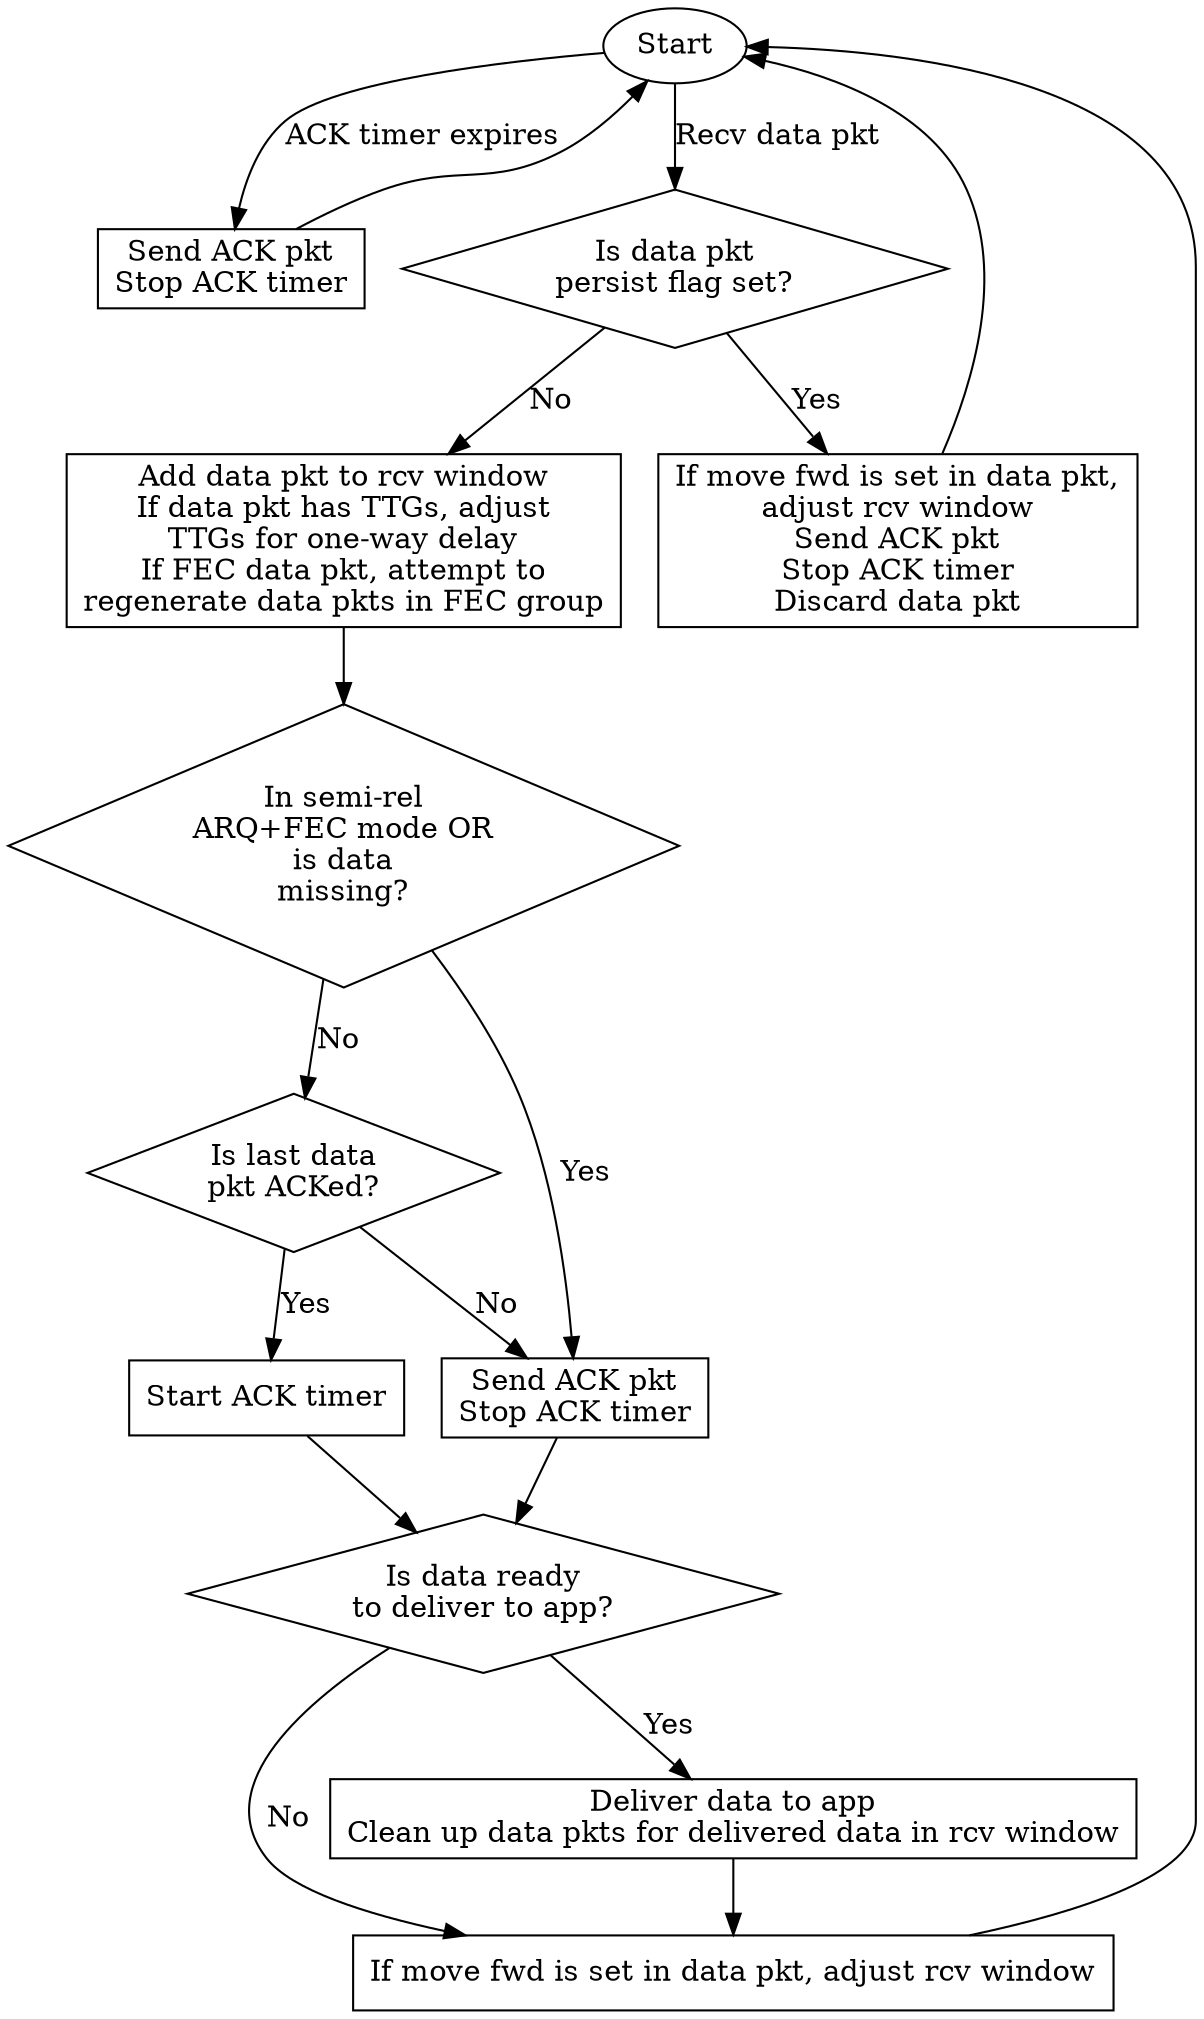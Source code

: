 digraph sliq_data_receive {
    strt [ shape = ellipse, label = "Start" ];
    blk1 [ shape = box,     label = "If move fwd is set in data pkt,\nadjust rcv window\nSend ACK pkt\nStop ACK timer\nDiscard data pkt" ];
    blk2 [ shape = box,     label = "Add data pkt to rcv window\nIf data pkt has TTGs, adjust\nTTGs for one-way delay\nIf FEC data pkt, attempt to\nregenerate data pkts in FEC group" ];
    blk3 [ shape = box,     label = "Send ACK pkt\nStop ACK timer" ];
    blk4 [ shape = box,     label = "Start ACK timer" ];
    blk5 [ shape = box,     label = "Deliver data to app\nClean up data pkts for delivered data in rcv window" ];
    blk6 [ shape = box,     label = "Send ACK pkt\nStop ACK timer" ];
    blk7 [ shape = box,     label = "If move fwd is set in data pkt, adjust rcv window" ];
    dsc1 [ shape = diamond, label = "Is data pkt\npersist flag set?" ];
    dsc2 [ shape = diamond, label = "In semi-rel\nARQ+FEC mode OR\nis data\nmissing?" ];
    dsc3 [ shape = diamond, label = "Is last data\npkt ACKed?" ];
    dsc4 [ shape = diamond, label = "Is data ready\nto deliver to app?" ];

    strt -> dsc1 [ label = "Recv data pkt" ];

    dsc1 -> blk1 [ label = "Yes" ];
    blk1 -> strt;

    dsc1 -> blk2 [ label = "No" ];
    blk2 -> dsc2;

    dsc2 -> blk3 [ label = "Yes" ];
    blk3 -> dsc4;

    dsc2 -> dsc3 [ label = "No" ];
    dsc3 -> blk3 [ label = "No" ];
    dsc3 -> blk4 [ label = "Yes" ];
    blk4 -> dsc4;

    dsc4 -> blk5 [ label = "Yes" ];
    dsc4 -> blk7 [ label = "No" ];
    blk5 -> blk7;
    blk7 -> strt;

    strt -> blk6 [ label = "ACK timer expires" ];
    blk6 -> strt;
}

